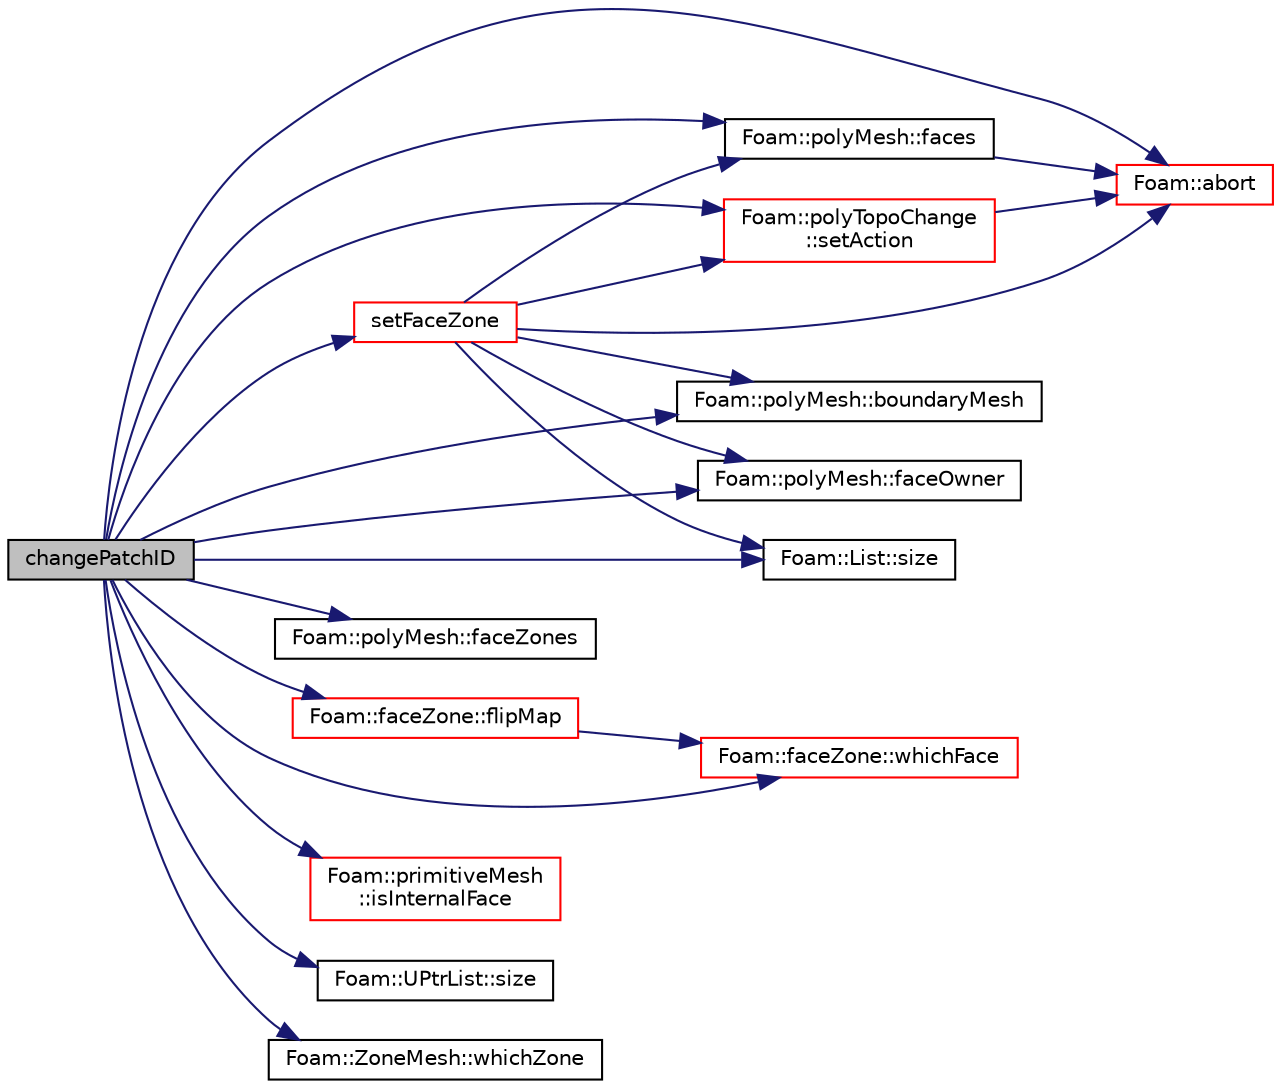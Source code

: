 digraph "changePatchID"
{
  bgcolor="transparent";
  edge [fontname="Helvetica",fontsize="10",labelfontname="Helvetica",labelfontsize="10"];
  node [fontname="Helvetica",fontsize="10",shape=record];
  rankdir="LR";
  Node1491 [label="changePatchID",height=0.2,width=0.4,color="black", fillcolor="grey75", style="filled", fontcolor="black"];
  Node1491 -> Node1492 [color="midnightblue",fontsize="10",style="solid",fontname="Helvetica"];
  Node1492 [label="Foam::abort",height=0.2,width=0.4,color="red",URL="$a21851.html#a447107a607d03e417307c203fa5fb44b"];
  Node1491 -> Node1537 [color="midnightblue",fontsize="10",style="solid",fontname="Helvetica"];
  Node1537 [label="Foam::polyMesh::boundaryMesh",height=0.2,width=0.4,color="black",URL="$a28565.html#a9f2b68c134340291eda6197f47f25484",tooltip="Return boundary mesh. "];
  Node1491 -> Node1538 [color="midnightblue",fontsize="10",style="solid",fontname="Helvetica"];
  Node1538 [label="Foam::polyMesh::faceOwner",height=0.2,width=0.4,color="black",URL="$a28565.html#a57752b49bfee23ca1944c3fb0493974f",tooltip="Return face owner. "];
  Node1491 -> Node1539 [color="midnightblue",fontsize="10",style="solid",fontname="Helvetica"];
  Node1539 [label="Foam::polyMesh::faces",height=0.2,width=0.4,color="black",URL="$a28565.html#a431c0a24765f0bb6d32f6a03ce0e9b57",tooltip="Return raw faces. "];
  Node1539 -> Node1492 [color="midnightblue",fontsize="10",style="solid",fontname="Helvetica"];
  Node1491 -> Node1540 [color="midnightblue",fontsize="10",style="solid",fontname="Helvetica"];
  Node1540 [label="Foam::polyMesh::faceZones",height=0.2,width=0.4,color="black",URL="$a28565.html#af216614a0f9997169eea2cade46dc9ba",tooltip="Return face zone mesh. "];
  Node1491 -> Node1541 [color="midnightblue",fontsize="10",style="solid",fontname="Helvetica"];
  Node1541 [label="Foam::faceZone::flipMap",height=0.2,width=0.4,color="red",URL="$a28665.html#a03ecd61e4e943657de29efcacd488b19",tooltip="Return face flip map. "];
  Node1541 -> Node1897 [color="midnightblue",fontsize="10",style="solid",fontname="Helvetica"];
  Node1897 [label="Foam::faceZone::whichFace",height=0.2,width=0.4,color="red",URL="$a28665.html#a2a776b244e1eea320ab33cc0a21cf56a",tooltip="Helper function to re-direct to zone::localID(...) "];
  Node1491 -> Node1545 [color="midnightblue",fontsize="10",style="solid",fontname="Helvetica"];
  Node1545 [label="Foam::primitiveMesh\l::isInternalFace",height=0.2,width=0.4,color="red",URL="$a28685.html#ae3e48ad9ec4c5132ec7d3d702ad17c9e",tooltip="Return true if given face label is internal to the mesh. "];
  Node1491 -> Node1903 [color="midnightblue",fontsize="10",style="solid",fontname="Helvetica"];
  Node1903 [label="Foam::polyTopoChange\l::setAction",height=0.2,width=0.4,color="red",URL="$a22449.html#a40a23962b792d24f4cb999f5b55aece2",tooltip="For compatibility with polyTopoChange: set topological action. "];
  Node1903 -> Node1492 [color="midnightblue",fontsize="10",style="solid",fontname="Helvetica"];
  Node1491 -> Node1979 [color="midnightblue",fontsize="10",style="solid",fontname="Helvetica"];
  Node1979 [label="setFaceZone",height=0.2,width=0.4,color="red",URL="$a22501.html#af008e8e6eeeba35744ac133ae9d95bbc",tooltip="Set zone ID for a face. "];
  Node1979 -> Node1539 [color="midnightblue",fontsize="10",style="solid",fontname="Helvetica"];
  Node1979 -> Node1556 [color="midnightblue",fontsize="10",style="solid",fontname="Helvetica"];
  Node1556 [label="Foam::List::size",height=0.2,width=0.4,color="black",URL="$a26833.html#a8a5f6fa29bd4b500caf186f60245b384",tooltip="Override size to be inconsistent with allocated storage. "];
  Node1979 -> Node1492 [color="midnightblue",fontsize="10",style="solid",fontname="Helvetica"];
  Node1979 -> Node1903 [color="midnightblue",fontsize="10",style="solid",fontname="Helvetica"];
  Node1979 -> Node1538 [color="midnightblue",fontsize="10",style="solid",fontname="Helvetica"];
  Node1979 -> Node1537 [color="midnightblue",fontsize="10",style="solid",fontname="Helvetica"];
  Node1491 -> Node1556 [color="midnightblue",fontsize="10",style="solid",fontname="Helvetica"];
  Node1491 -> Node1602 [color="midnightblue",fontsize="10",style="solid",fontname="Helvetica"];
  Node1602 [label="Foam::UPtrList::size",height=0.2,width=0.4,color="black",URL="$a27101.html#a47b3bf30da1eb3ab8076b5fbe00e0494",tooltip="Return the number of elements in the UPtrList. "];
  Node1491 -> Node1897 [color="midnightblue",fontsize="10",style="solid",fontname="Helvetica"];
  Node1491 -> Node1982 [color="midnightblue",fontsize="10",style="solid",fontname="Helvetica"];
  Node1982 [label="Foam::ZoneMesh::whichZone",height=0.2,width=0.4,color="black",URL="$a28677.html#ad9948c6afa6162ff01554f71ff676aa2",tooltip="Given a global object index, return the zone it is in. "];
}
